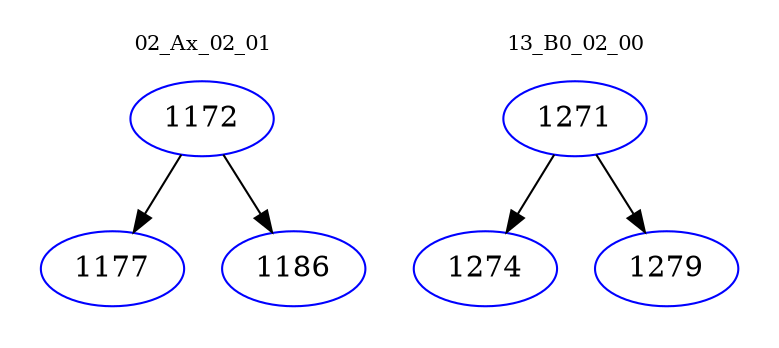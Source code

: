 digraph{
subgraph cluster_0 {
color = white
label = "02_Ax_02_01";
fontsize=10;
T0_1172 [label="1172", color="blue"]
T0_1172 -> T0_1177 [color="black"]
T0_1177 [label="1177", color="blue"]
T0_1172 -> T0_1186 [color="black"]
T0_1186 [label="1186", color="blue"]
}
subgraph cluster_1 {
color = white
label = "13_B0_02_00";
fontsize=10;
T1_1271 [label="1271", color="blue"]
T1_1271 -> T1_1274 [color="black"]
T1_1274 [label="1274", color="blue"]
T1_1271 -> T1_1279 [color="black"]
T1_1279 [label="1279", color="blue"]
}
}
